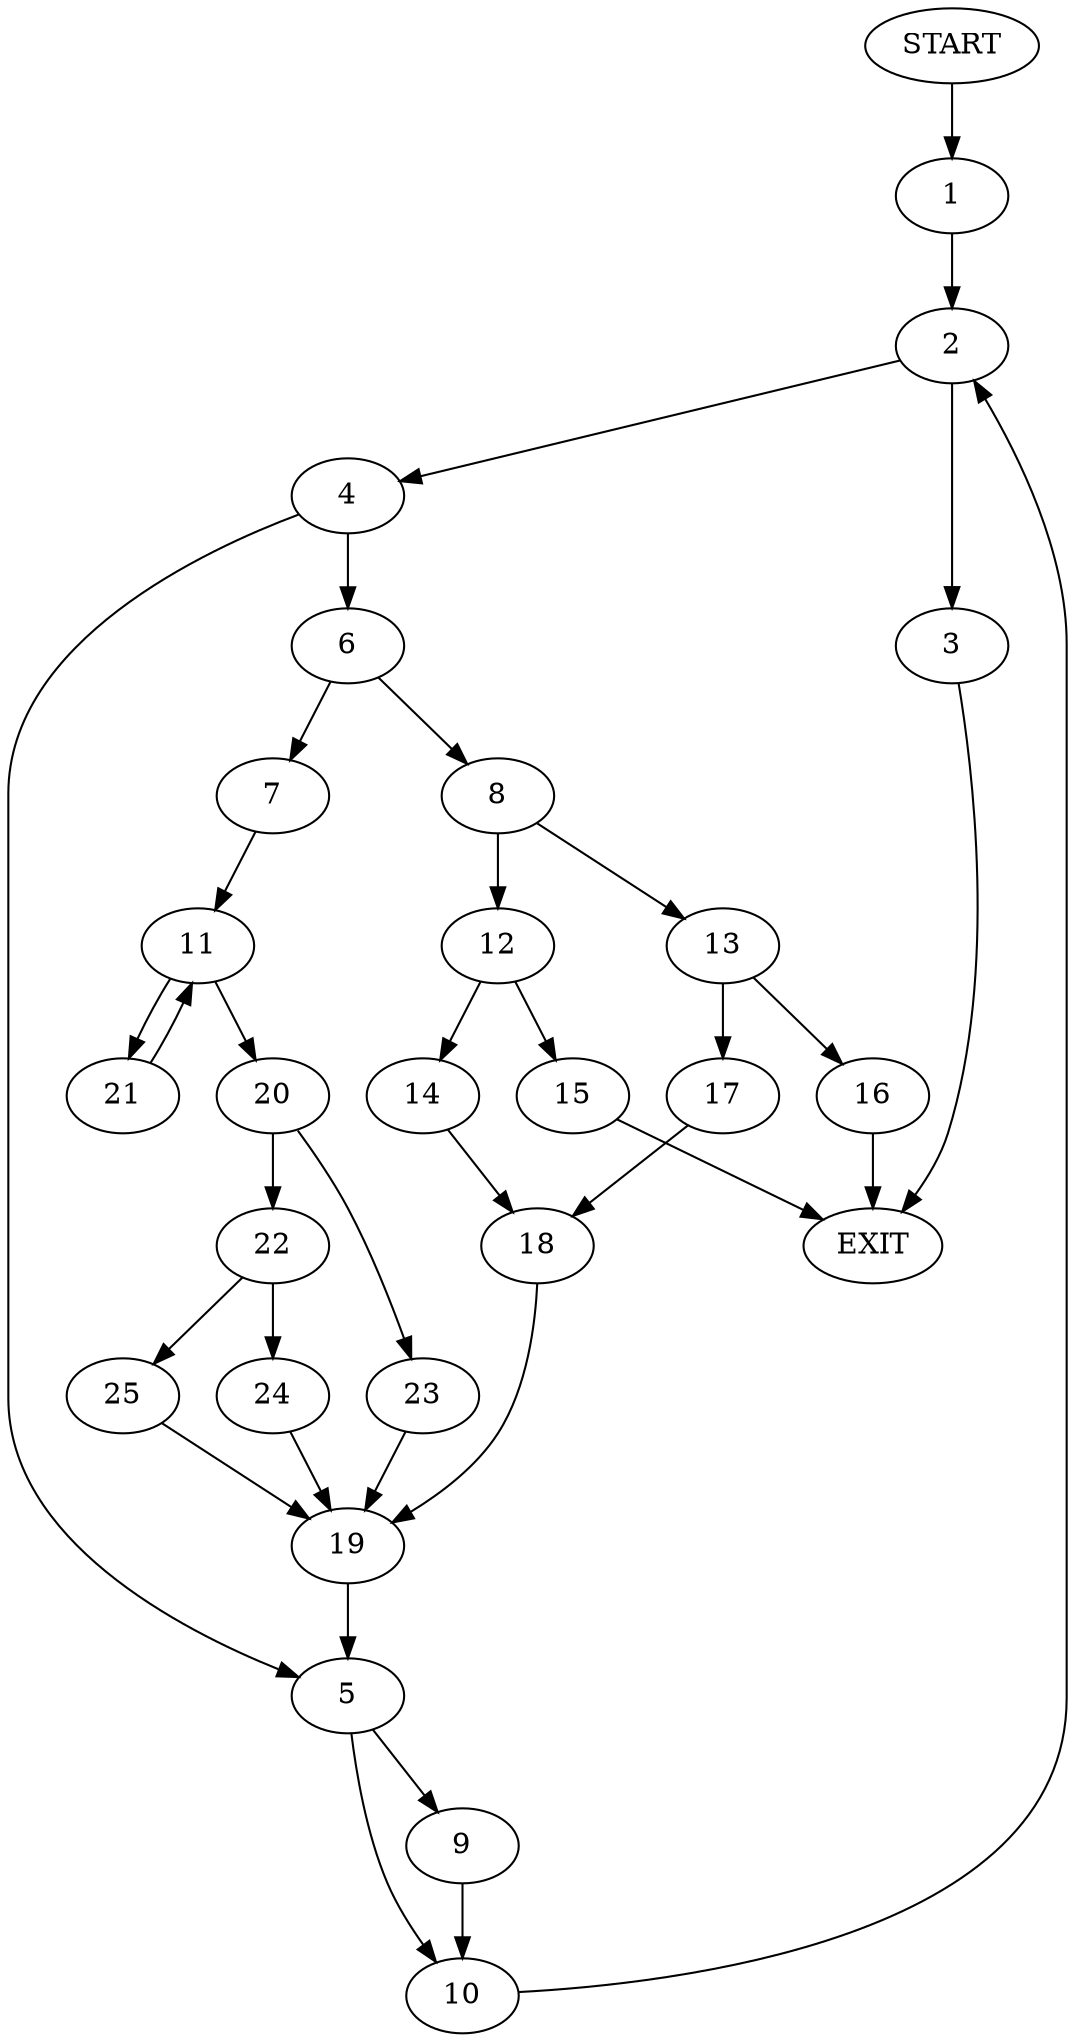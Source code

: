 digraph {
0 [label="START"]
26 [label="EXIT"]
0 -> 1
1 -> 2
2 -> 3
2 -> 4
4 -> 5
4 -> 6
3 -> 26
6 -> 7
6 -> 8
5 -> 9
5 -> 10
7 -> 11
8 -> 12
8 -> 13
12 -> 14
12 -> 15
13 -> 16
13 -> 17
15 -> 26
14 -> 18
18 -> 19
17 -> 18
16 -> 26
19 -> 5
11 -> 20
11 -> 21
21 -> 11
20 -> 22
20 -> 23
23 -> 19
22 -> 24
22 -> 25
25 -> 19
24 -> 19
9 -> 10
10 -> 2
}
